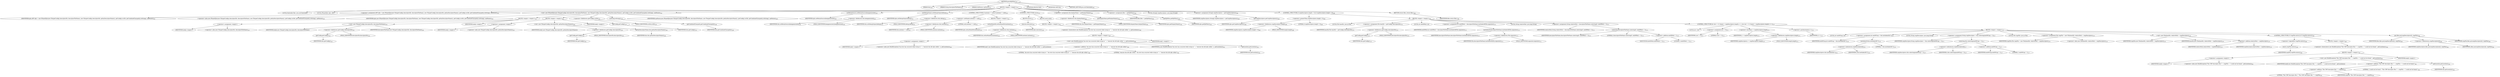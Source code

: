 digraph "parseEjbFiles" {  
"293" [label = <(METHOD,parseEjbFiles)<SUB>236</SUB>> ]
"28" [label = <(PARAM,this)<SUB>236</SUB>> ]
"294" [label = <(PARAM,String descriptorFileName)<SUB>236</SUB>> ]
"295" [label = <(PARAM,SAXParser saxParser)<SUB>237</SUB>> ]
"296" [label = <(BLOCK,&lt;empty&gt;,&lt;empty&gt;)<SUB>237</SUB>> ]
"297" [label = <(LOCAL,Hashtable files: java.util.Hashtable)> ]
"34" [label = <(LOCAL,IPlanetEjbc ejbc: ANY)> ]
"298" [label = <(&lt;operator&gt;.assignment,ANY ejbc = new IPlanetEjbc(new File(getConfig().descriptorDir, descriptorFileName), new File(getConfig().descriptorDir, getIasDescriptorName()), getConfig().srcDir, getCombinedClasspath().toString(), saxParser))<SUB>242</SUB>> ]
"299" [label = <(IDENTIFIER,ejbc,ANY ejbc = new IPlanetEjbc(new File(getConfig().descriptorDir, descriptorFileName), new File(getConfig().descriptorDir, getIasDescriptorName()), getConfig().srcDir, getCombinedClasspath().toString(), saxParser))<SUB>242</SUB>> ]
"300" [label = <(&lt;operator&gt;.alloc,new IPlanetEjbc(new File(getConfig().descriptorDir, descriptorFileName), new File(getConfig().descriptorDir, getIasDescriptorName()), getConfig().srcDir, getCombinedClasspath().toString(), saxParser))<SUB>242</SUB>> ]
"301" [label = <(&lt;init&gt;,new IPlanetEjbc(new File(getConfig().descriptorDir, descriptorFileName), new File(getConfig().descriptorDir, getIasDescriptorName()), getConfig().srcDir, getCombinedClasspath().toString(), saxParser))<SUB>242</SUB>> ]
"33" [label = <(IDENTIFIER,ejbc,new IPlanetEjbc(new File(getConfig().descriptorDir, descriptorFileName), new File(getConfig().descriptorDir, getIasDescriptorName()), getConfig().srcDir, getCombinedClasspath().toString(), saxParser))<SUB>242</SUB>> ]
"302" [label = <(BLOCK,&lt;empty&gt;,&lt;empty&gt;)<SUB>243</SUB>> ]
"303" [label = <(&lt;operator&gt;.assignment,&lt;empty&gt;)> ]
"304" [label = <(IDENTIFIER,$obj4,&lt;empty&gt;)> ]
"305" [label = <(&lt;operator&gt;.alloc,new File(getConfig().descriptorDir, descriptorFileName))<SUB>243</SUB>> ]
"306" [label = <(&lt;init&gt;,new File(getConfig().descriptorDir, descriptorFileName))<SUB>243</SUB>> ]
"307" [label = <(IDENTIFIER,$obj4,new File(getConfig().descriptorDir, descriptorFileName))> ]
"308" [label = <(&lt;operator&gt;.fieldAccess,getConfig().descriptorDir)<SUB>243</SUB>> ]
"309" [label = <(getConfig,getConfig())<SUB>243</SUB>> ]
"27" [label = <(IDENTIFIER,this,getConfig())<SUB>243</SUB>> ]
"310" [label = <(FIELD_IDENTIFIER,descriptorDir,descriptorDir)<SUB>243</SUB>> ]
"311" [label = <(IDENTIFIER,descriptorFileName,new File(getConfig().descriptorDir, descriptorFileName))<SUB>244</SUB>> ]
"312" [label = <(IDENTIFIER,$obj4,&lt;empty&gt;)> ]
"313" [label = <(BLOCK,&lt;empty&gt;,&lt;empty&gt;)<SUB>245</SUB>> ]
"314" [label = <(&lt;operator&gt;.assignment,&lt;empty&gt;)> ]
"315" [label = <(IDENTIFIER,$obj5,&lt;empty&gt;)> ]
"316" [label = <(&lt;operator&gt;.alloc,new File(getConfig().descriptorDir, getIasDescriptorName()))<SUB>245</SUB>> ]
"317" [label = <(&lt;init&gt;,new File(getConfig().descriptorDir, getIasDescriptorName()))<SUB>245</SUB>> ]
"318" [label = <(IDENTIFIER,$obj5,new File(getConfig().descriptorDir, getIasDescriptorName()))> ]
"319" [label = <(&lt;operator&gt;.fieldAccess,getConfig().descriptorDir)<SUB>245</SUB>> ]
"320" [label = <(getConfig,getConfig())<SUB>245</SUB>> ]
"29" [label = <(IDENTIFIER,this,getConfig())<SUB>245</SUB>> ]
"321" [label = <(FIELD_IDENTIFIER,descriptorDir,descriptorDir)<SUB>245</SUB>> ]
"322" [label = <(getIasDescriptorName,this.getIasDescriptorName())<SUB>246</SUB>> ]
"30" [label = <(IDENTIFIER,this,this.getIasDescriptorName())<SUB>246</SUB>> ]
"323" [label = <(IDENTIFIER,$obj5,&lt;empty&gt;)> ]
"324" [label = <(&lt;operator&gt;.fieldAccess,getConfig().srcDir)<SUB>247</SUB>> ]
"325" [label = <(getConfig,getConfig())<SUB>247</SUB>> ]
"31" [label = <(IDENTIFIER,this,getConfig())<SUB>247</SUB>> ]
"326" [label = <(FIELD_IDENTIFIER,srcDir,srcDir)<SUB>247</SUB>> ]
"327" [label = <(toString,toString())<SUB>248</SUB>> ]
"328" [label = <(getCombinedClasspath,getCombinedClasspath())<SUB>248</SUB>> ]
"32" [label = <(IDENTIFIER,this,getCombinedClasspath())<SUB>248</SUB>> ]
"329" [label = <(IDENTIFIER,saxParser,new IPlanetEjbc(new File(getConfig().descriptorDir, descriptorFileName), new File(getConfig().descriptorDir, getIasDescriptorName()), getConfig().srcDir, getCombinedClasspath().toString(), saxParser))<SUB>249</SUB>> ]
"330" [label = <(setRetainSource,setRetainSource(keepgenerated))<SUB>250</SUB>> ]
"331" [label = <(IDENTIFIER,ejbc,setRetainSource(keepgenerated))<SUB>250</SUB>> ]
"332" [label = <(&lt;operator&gt;.fieldAccess,this.keepgenerated)<SUB>250</SUB>> ]
"333" [label = <(IDENTIFIER,this,setRetainSource(keepgenerated))<SUB>250</SUB>> ]
"334" [label = <(FIELD_IDENTIFIER,keepgenerated,keepgenerated)<SUB>250</SUB>> ]
"335" [label = <(setDebugOutput,setDebugOutput(debug))<SUB>251</SUB>> ]
"336" [label = <(IDENTIFIER,ejbc,setDebugOutput(debug))<SUB>251</SUB>> ]
"337" [label = <(&lt;operator&gt;.fieldAccess,this.debug)<SUB>251</SUB>> ]
"338" [label = <(IDENTIFIER,this,setDebugOutput(debug))<SUB>251</SUB>> ]
"339" [label = <(FIELD_IDENTIFIER,debug,debug)<SUB>251</SUB>> ]
"340" [label = <(CONTROL_STRUCTURE,if (iashome != null),if (iashome != null))<SUB>252</SUB>> ]
"341" [label = <(&lt;operator&gt;.notEquals,iashome != null)<SUB>252</SUB>> ]
"342" [label = <(&lt;operator&gt;.fieldAccess,this.iashome)<SUB>252</SUB>> ]
"343" [label = <(IDENTIFIER,this,iashome != null)<SUB>252</SUB>> ]
"344" [label = <(FIELD_IDENTIFIER,iashome,iashome)<SUB>252</SUB>> ]
"345" [label = <(LITERAL,null,iashome != null)<SUB>252</SUB>> ]
"346" [label = <(BLOCK,&lt;empty&gt;,&lt;empty&gt;)<SUB>252</SUB>> ]
"347" [label = <(setIasHomeDir,setIasHomeDir(iashome))<SUB>253</SUB>> ]
"348" [label = <(IDENTIFIER,ejbc,setIasHomeDir(iashome))<SUB>253</SUB>> ]
"349" [label = <(&lt;operator&gt;.fieldAccess,this.iashome)<SUB>253</SUB>> ]
"350" [label = <(IDENTIFIER,this,setIasHomeDir(iashome))<SUB>253</SUB>> ]
"351" [label = <(FIELD_IDENTIFIER,iashome,iashome)<SUB>253</SUB>> ]
"352" [label = <(CONTROL_STRUCTURE,try,try)<SUB>257</SUB>> ]
"353" [label = <(BLOCK,try,try)<SUB>257</SUB>> ]
"354" [label = <(execute,execute())<SUB>258</SUB>> ]
"355" [label = <(IDENTIFIER,ejbc,execute())<SUB>258</SUB>> ]
"356" [label = <(BLOCK,catch,catch)> ]
"357" [label = <(BLOCK,&lt;empty&gt;,&lt;empty&gt;)<SUB>259</SUB>> ]
"358" [label = <(&lt;operator&gt;.throw,throw new BuildException(&quot;An error has occurred while trying to &quot; + &quot;execute the iAS ejbc utility&quot;, e, getLocation());)<SUB>260</SUB>> ]
"359" [label = <(BLOCK,&lt;empty&gt;,&lt;empty&gt;)<SUB>260</SUB>> ]
"360" [label = <(&lt;operator&gt;.assignment,&lt;empty&gt;)> ]
"361" [label = <(IDENTIFIER,$obj7,&lt;empty&gt;)> ]
"362" [label = <(&lt;operator&gt;.alloc,new BuildException(&quot;An error has occurred while trying to &quot; + &quot;execute the iAS ejbc utility&quot;, e, getLocation()))<SUB>260</SUB>> ]
"363" [label = <(&lt;init&gt;,new BuildException(&quot;An error has occurred while trying to &quot; + &quot;execute the iAS ejbc utility&quot;, e, getLocation()))<SUB>260</SUB>> ]
"364" [label = <(IDENTIFIER,$obj7,new BuildException(&quot;An error has occurred while trying to &quot; + &quot;execute the iAS ejbc utility&quot;, e, getLocation()))> ]
"365" [label = <(&lt;operator&gt;.addition,&quot;An error has occurred while trying to &quot; + &quot;execute the iAS ejbc utility&quot;)<SUB>260</SUB>> ]
"366" [label = <(LITERAL,&quot;An error has occurred while trying to &quot;,&quot;An error has occurred while trying to &quot; + &quot;execute the iAS ejbc utility&quot;)<SUB>260</SUB>> ]
"367" [label = <(LITERAL,&quot;execute the iAS ejbc utility&quot;,&quot;An error has occurred while trying to &quot; + &quot;execute the iAS ejbc utility&quot;)<SUB>261</SUB>> ]
"368" [label = <(IDENTIFIER,e,new BuildException(&quot;An error has occurred while trying to &quot; + &quot;execute the iAS ejbc utility&quot;, e, getLocation()))<SUB>261</SUB>> ]
"369" [label = <(getLocation,getLocation())<SUB>261</SUB>> ]
"35" [label = <(IDENTIFIER,this,getLocation())<SUB>261</SUB>> ]
"370" [label = <(IDENTIFIER,$obj7,&lt;empty&gt;)> ]
"371" [label = <(&lt;operator&gt;.assignment,this.displayName = getDisplayName())<SUB>264</SUB>> ]
"372" [label = <(&lt;operator&gt;.fieldAccess,this.displayName)<SUB>264</SUB>> ]
"373" [label = <(IDENTIFIER,this,this.displayName = getDisplayName())<SUB>264</SUB>> ]
"374" [label = <(FIELD_IDENTIFIER,displayName,displayName)<SUB>264</SUB>> ]
"375" [label = <(getDisplayName,getDisplayName())<SUB>264</SUB>> ]
"376" [label = <(IDENTIFIER,ejbc,getDisplayName())<SUB>264</SUB>> ]
"377" [label = <(&lt;operator&gt;.assignment,files = getEjbFiles())<SUB>265</SUB>> ]
"378" [label = <(IDENTIFIER,files,files = getEjbFiles())<SUB>265</SUB>> ]
"379" [label = <(getEjbFiles,getEjbFiles())<SUB>265</SUB>> ]
"380" [label = <(IDENTIFIER,ejbc,getEjbFiles())<SUB>265</SUB>> ]
"381" [label = <(LOCAL,String[] cmpDescriptors: java.lang.String[])> ]
"382" [label = <(&lt;operator&gt;.assignment,String[] cmpDescriptors = getCmpDescriptors())<SUB>268</SUB>> ]
"383" [label = <(IDENTIFIER,cmpDescriptors,String[] cmpDescriptors = getCmpDescriptors())<SUB>268</SUB>> ]
"384" [label = <(getCmpDescriptors,getCmpDescriptors())<SUB>268</SUB>> ]
"385" [label = <(IDENTIFIER,ejbc,getCmpDescriptors())<SUB>268</SUB>> ]
"386" [label = <(CONTROL_STRUCTURE,if (cmpDescriptors.length &gt; 0),if (cmpDescriptors.length &gt; 0))<SUB>269</SUB>> ]
"387" [label = <(&lt;operator&gt;.greaterThan,cmpDescriptors.length &gt; 0)<SUB>269</SUB>> ]
"388" [label = <(&lt;operator&gt;.fieldAccess,cmpDescriptors.length)<SUB>269</SUB>> ]
"389" [label = <(IDENTIFIER,cmpDescriptors,cmpDescriptors.length &gt; 0)<SUB>269</SUB>> ]
"390" [label = <(FIELD_IDENTIFIER,length,length)<SUB>269</SUB>> ]
"391" [label = <(LITERAL,0,cmpDescriptors.length &gt; 0)<SUB>269</SUB>> ]
"392" [label = <(BLOCK,&lt;empty&gt;,&lt;empty&gt;)<SUB>269</SUB>> ]
"393" [label = <(LOCAL,File baseDir: java.io.File)> ]
"394" [label = <(&lt;operator&gt;.assignment,File baseDir = getConfig().descriptorDir)<SUB>270</SUB>> ]
"395" [label = <(IDENTIFIER,baseDir,File baseDir = getConfig().descriptorDir)<SUB>270</SUB>> ]
"396" [label = <(&lt;operator&gt;.fieldAccess,getConfig().descriptorDir)<SUB>270</SUB>> ]
"397" [label = <(getConfig,getConfig())<SUB>270</SUB>> ]
"36" [label = <(IDENTIFIER,this,getConfig())<SUB>270</SUB>> ]
"398" [label = <(FIELD_IDENTIFIER,descriptorDir,descriptorDir)<SUB>270</SUB>> ]
"399" [label = <(LOCAL,int endOfPath: int)> ]
"400" [label = <(&lt;operator&gt;.assignment,int endOfPath = descriptorFileName.lastIndexOf(File.separator))<SUB>272</SUB>> ]
"401" [label = <(IDENTIFIER,endOfPath,int endOfPath = descriptorFileName.lastIndexOf(File.separator))<SUB>272</SUB>> ]
"402" [label = <(lastIndexOf,descriptorFileName.lastIndexOf(File.separator))<SUB>272</SUB>> ]
"403" [label = <(IDENTIFIER,descriptorFileName,descriptorFileName.lastIndexOf(File.separator))<SUB>272</SUB>> ]
"404" [label = <(&lt;operator&gt;.fieldAccess,File.separator)<SUB>272</SUB>> ]
"405" [label = <(IDENTIFIER,File,descriptorFileName.lastIndexOf(File.separator))<SUB>272</SUB>> ]
"406" [label = <(FIELD_IDENTIFIER,separator,separator)<SUB>272</SUB>> ]
"407" [label = <(LOCAL,String relativePath: java.lang.String)> ]
"408" [label = <(&lt;operator&gt;.assignment,String relativePath = descriptorFileName.substring(0, endOfPath + 1))<SUB>273</SUB>> ]
"409" [label = <(IDENTIFIER,relativePath,String relativePath = descriptorFileName.substring(0, endOfPath + 1))<SUB>273</SUB>> ]
"410" [label = <(substring,descriptorFileName.substring(0, endOfPath + 1))<SUB>273</SUB>> ]
"411" [label = <(IDENTIFIER,descriptorFileName,descriptorFileName.substring(0, endOfPath + 1))<SUB>273</SUB>> ]
"412" [label = <(LITERAL,0,descriptorFileName.substring(0, endOfPath + 1))<SUB>273</SUB>> ]
"413" [label = <(&lt;operator&gt;.addition,endOfPath + 1)<SUB>273</SUB>> ]
"414" [label = <(IDENTIFIER,endOfPath,endOfPath + 1)<SUB>273</SUB>> ]
"415" [label = <(LITERAL,1,endOfPath + 1)<SUB>273</SUB>> ]
"416" [label = <(CONTROL_STRUCTURE,for (int i = 0; Some(i &lt; cmpDescriptors.length); i++),for (int i = 0; Some(i &lt; cmpDescriptors.length); i++))<SUB>275</SUB>> ]
"417" [label = <(LOCAL,int i: int)> ]
"418" [label = <(&lt;operator&gt;.assignment,int i = 0)<SUB>275</SUB>> ]
"419" [label = <(IDENTIFIER,i,int i = 0)<SUB>275</SUB>> ]
"420" [label = <(LITERAL,0,int i = 0)<SUB>275</SUB>> ]
"421" [label = <(&lt;operator&gt;.lessThan,i &lt; cmpDescriptors.length)<SUB>275</SUB>> ]
"422" [label = <(IDENTIFIER,i,i &lt; cmpDescriptors.length)<SUB>275</SUB>> ]
"423" [label = <(&lt;operator&gt;.fieldAccess,cmpDescriptors.length)<SUB>275</SUB>> ]
"424" [label = <(IDENTIFIER,cmpDescriptors,i &lt; cmpDescriptors.length)<SUB>275</SUB>> ]
"425" [label = <(FIELD_IDENTIFIER,length,length)<SUB>275</SUB>> ]
"426" [label = <(&lt;operator&gt;.postIncrement,i++)<SUB>275</SUB>> ]
"427" [label = <(IDENTIFIER,i,i++)<SUB>275</SUB>> ]
"428" [label = <(BLOCK,&lt;empty&gt;,&lt;empty&gt;)<SUB>275</SUB>> ]
"429" [label = <(LOCAL,int endOfCmp: int)> ]
"430" [label = <(&lt;operator&gt;.assignment,int endOfCmp = this.lastIndexOf('/'))<SUB>276</SUB>> ]
"431" [label = <(IDENTIFIER,endOfCmp,int endOfCmp = this.lastIndexOf('/'))<SUB>276</SUB>> ]
"432" [label = <(lastIndexOf,this.lastIndexOf('/'))<SUB>276</SUB>> ]
"433" [label = <(&lt;operator&gt;.indexAccess,cmpDescriptors[i])<SUB>276</SUB>> ]
"434" [label = <(IDENTIFIER,cmpDescriptors,this.lastIndexOf('/'))<SUB>276</SUB>> ]
"435" [label = <(IDENTIFIER,i,this.lastIndexOf('/'))<SUB>276</SUB>> ]
"436" [label = <(LITERAL,'/',this.lastIndexOf('/'))<SUB>276</SUB>> ]
"437" [label = <(LOCAL,String cmpDescriptor: java.lang.String)> ]
"438" [label = <(&lt;operator&gt;.assignment,String cmpDescriptor = this.substring(endOfCmp + 1))<SUB>277</SUB>> ]
"439" [label = <(IDENTIFIER,cmpDescriptor,String cmpDescriptor = this.substring(endOfCmp + 1))<SUB>277</SUB>> ]
"440" [label = <(substring,this.substring(endOfCmp + 1))<SUB>277</SUB>> ]
"441" [label = <(&lt;operator&gt;.indexAccess,cmpDescriptors[i])<SUB>277</SUB>> ]
"442" [label = <(IDENTIFIER,cmpDescriptors,this.substring(endOfCmp + 1))<SUB>277</SUB>> ]
"443" [label = <(IDENTIFIER,i,this.substring(endOfCmp + 1))<SUB>277</SUB>> ]
"444" [label = <(&lt;operator&gt;.addition,endOfCmp + 1)<SUB>277</SUB>> ]
"445" [label = <(IDENTIFIER,endOfCmp,endOfCmp + 1)<SUB>277</SUB>> ]
"446" [label = <(LITERAL,1,endOfCmp + 1)<SUB>277</SUB>> ]
"38" [label = <(LOCAL,File cmpFile: java.io.File)> ]
"447" [label = <(&lt;operator&gt;.assignment,File cmpFile = new File(baseDir, relativePath + cmpDescriptor))<SUB>279</SUB>> ]
"448" [label = <(IDENTIFIER,cmpFile,File cmpFile = new File(baseDir, relativePath + cmpDescriptor))<SUB>279</SUB>> ]
"449" [label = <(&lt;operator&gt;.alloc,new File(baseDir, relativePath + cmpDescriptor))<SUB>279</SUB>> ]
"450" [label = <(&lt;init&gt;,new File(baseDir, relativePath + cmpDescriptor))<SUB>279</SUB>> ]
"37" [label = <(IDENTIFIER,cmpFile,new File(baseDir, relativePath + cmpDescriptor))<SUB>279</SUB>> ]
"451" [label = <(IDENTIFIER,baseDir,new File(baseDir, relativePath + cmpDescriptor))<SUB>279</SUB>> ]
"452" [label = <(&lt;operator&gt;.addition,relativePath + cmpDescriptor)<SUB>279</SUB>> ]
"453" [label = <(IDENTIFIER,relativePath,relativePath + cmpDescriptor)<SUB>279</SUB>> ]
"454" [label = <(IDENTIFIER,cmpDescriptor,relativePath + cmpDescriptor)<SUB>279</SUB>> ]
"455" [label = <(CONTROL_STRUCTURE,if (!cmpFile.exists()),if (!cmpFile.exists()))<SUB>280</SUB>> ]
"456" [label = <(&lt;operator&gt;.logicalNot,!cmpFile.exists())<SUB>280</SUB>> ]
"457" [label = <(exists,cmpFile.exists())<SUB>280</SUB>> ]
"458" [label = <(IDENTIFIER,cmpFile,cmpFile.exists())<SUB>280</SUB>> ]
"459" [label = <(BLOCK,&lt;empty&gt;,&lt;empty&gt;)<SUB>280</SUB>> ]
"460" [label = <(&lt;operator&gt;.throw,throw new BuildException(&quot;The CMP descriptor file (&quot; + cmpFile + &quot;) could not be found.&quot;, getLocation());)<SUB>281</SUB>> ]
"461" [label = <(BLOCK,&lt;empty&gt;,&lt;empty&gt;)<SUB>281</SUB>> ]
"462" [label = <(&lt;operator&gt;.assignment,&lt;empty&gt;)> ]
"463" [label = <(IDENTIFIER,$obj9,&lt;empty&gt;)> ]
"464" [label = <(&lt;operator&gt;.alloc,new BuildException(&quot;The CMP descriptor file (&quot; + cmpFile + &quot;) could not be found.&quot;, getLocation()))<SUB>281</SUB>> ]
"465" [label = <(&lt;init&gt;,new BuildException(&quot;The CMP descriptor file (&quot; + cmpFile + &quot;) could not be found.&quot;, getLocation()))<SUB>281</SUB>> ]
"466" [label = <(IDENTIFIER,$obj9,new BuildException(&quot;The CMP descriptor file (&quot; + cmpFile + &quot;) could not be found.&quot;, getLocation()))> ]
"467" [label = <(&lt;operator&gt;.addition,&quot;The CMP descriptor file (&quot; + cmpFile + &quot;) could not be found.&quot;)<SUB>281</SUB>> ]
"468" [label = <(&lt;operator&gt;.addition,&quot;The CMP descriptor file (&quot; + cmpFile)<SUB>281</SUB>> ]
"469" [label = <(LITERAL,&quot;The CMP descriptor file (&quot;,&quot;The CMP descriptor file (&quot; + cmpFile)<SUB>281</SUB>> ]
"470" [label = <(IDENTIFIER,cmpFile,&quot;The CMP descriptor file (&quot; + cmpFile)<SUB>282</SUB>> ]
"471" [label = <(LITERAL,&quot;) could not be found.&quot;,&quot;The CMP descriptor file (&quot; + cmpFile + &quot;) could not be found.&quot;)<SUB>282</SUB>> ]
"472" [label = <(getLocation,getLocation())<SUB>282</SUB>> ]
"39" [label = <(IDENTIFIER,this,getLocation())<SUB>282</SUB>> ]
"473" [label = <(IDENTIFIER,$obj9,&lt;empty&gt;)> ]
"474" [label = <(put,files.put(cmpDescriptors[i], cmpFile))<SUB>284</SUB>> ]
"475" [label = <(IDENTIFIER,files,files.put(cmpDescriptors[i], cmpFile))<SUB>284</SUB>> ]
"476" [label = <(&lt;operator&gt;.indexAccess,cmpDescriptors[i])<SUB>284</SUB>> ]
"477" [label = <(IDENTIFIER,cmpDescriptors,files.put(cmpDescriptors[i], cmpFile))<SUB>284</SUB>> ]
"478" [label = <(IDENTIFIER,i,files.put(cmpDescriptors[i], cmpFile))<SUB>284</SUB>> ]
"479" [label = <(IDENTIFIER,cmpFile,files.put(cmpDescriptors[i], cmpFile))<SUB>284</SUB>> ]
"480" [label = <(RETURN,return files;,return files;)<SUB>288</SUB>> ]
"481" [label = <(IDENTIFIER,files,return files;)<SUB>288</SUB>> ]
"482" [label = <(MODIFIER,PROTECTED)> ]
"483" [label = <(MODIFIER,VIRTUAL)> ]
"484" [label = <(METHOD_RETURN,java.util.Hashtable)<SUB>236</SUB>> ]
  "293" -> "28" 
  "293" -> "294" 
  "293" -> "295" 
  "293" -> "296" 
  "293" -> "482" 
  "293" -> "483" 
  "293" -> "484" 
  "296" -> "297" 
  "296" -> "34" 
  "296" -> "298" 
  "296" -> "301" 
  "296" -> "330" 
  "296" -> "335" 
  "296" -> "340" 
  "296" -> "352" 
  "296" -> "371" 
  "296" -> "377" 
  "296" -> "381" 
  "296" -> "382" 
  "296" -> "386" 
  "296" -> "480" 
  "298" -> "299" 
  "298" -> "300" 
  "301" -> "33" 
  "301" -> "302" 
  "301" -> "313" 
  "301" -> "324" 
  "301" -> "327" 
  "301" -> "329" 
  "302" -> "303" 
  "302" -> "306" 
  "302" -> "312" 
  "303" -> "304" 
  "303" -> "305" 
  "306" -> "307" 
  "306" -> "308" 
  "306" -> "311" 
  "308" -> "309" 
  "308" -> "310" 
  "309" -> "27" 
  "313" -> "314" 
  "313" -> "317" 
  "313" -> "323" 
  "314" -> "315" 
  "314" -> "316" 
  "317" -> "318" 
  "317" -> "319" 
  "317" -> "322" 
  "319" -> "320" 
  "319" -> "321" 
  "320" -> "29" 
  "322" -> "30" 
  "324" -> "325" 
  "324" -> "326" 
  "325" -> "31" 
  "327" -> "328" 
  "328" -> "32" 
  "330" -> "331" 
  "330" -> "332" 
  "332" -> "333" 
  "332" -> "334" 
  "335" -> "336" 
  "335" -> "337" 
  "337" -> "338" 
  "337" -> "339" 
  "340" -> "341" 
  "340" -> "346" 
  "341" -> "342" 
  "341" -> "345" 
  "342" -> "343" 
  "342" -> "344" 
  "346" -> "347" 
  "347" -> "348" 
  "347" -> "349" 
  "349" -> "350" 
  "349" -> "351" 
  "352" -> "353" 
  "352" -> "356" 
  "353" -> "354" 
  "354" -> "355" 
  "356" -> "357" 
  "357" -> "358" 
  "358" -> "359" 
  "359" -> "360" 
  "359" -> "363" 
  "359" -> "370" 
  "360" -> "361" 
  "360" -> "362" 
  "363" -> "364" 
  "363" -> "365" 
  "363" -> "368" 
  "363" -> "369" 
  "365" -> "366" 
  "365" -> "367" 
  "369" -> "35" 
  "371" -> "372" 
  "371" -> "375" 
  "372" -> "373" 
  "372" -> "374" 
  "375" -> "376" 
  "377" -> "378" 
  "377" -> "379" 
  "379" -> "380" 
  "382" -> "383" 
  "382" -> "384" 
  "384" -> "385" 
  "386" -> "387" 
  "386" -> "392" 
  "387" -> "388" 
  "387" -> "391" 
  "388" -> "389" 
  "388" -> "390" 
  "392" -> "393" 
  "392" -> "394" 
  "392" -> "399" 
  "392" -> "400" 
  "392" -> "407" 
  "392" -> "408" 
  "392" -> "416" 
  "394" -> "395" 
  "394" -> "396" 
  "396" -> "397" 
  "396" -> "398" 
  "397" -> "36" 
  "400" -> "401" 
  "400" -> "402" 
  "402" -> "403" 
  "402" -> "404" 
  "404" -> "405" 
  "404" -> "406" 
  "408" -> "409" 
  "408" -> "410" 
  "410" -> "411" 
  "410" -> "412" 
  "410" -> "413" 
  "413" -> "414" 
  "413" -> "415" 
  "416" -> "417" 
  "416" -> "418" 
  "416" -> "421" 
  "416" -> "426" 
  "416" -> "428" 
  "418" -> "419" 
  "418" -> "420" 
  "421" -> "422" 
  "421" -> "423" 
  "423" -> "424" 
  "423" -> "425" 
  "426" -> "427" 
  "428" -> "429" 
  "428" -> "430" 
  "428" -> "437" 
  "428" -> "438" 
  "428" -> "38" 
  "428" -> "447" 
  "428" -> "450" 
  "428" -> "455" 
  "428" -> "474" 
  "430" -> "431" 
  "430" -> "432" 
  "432" -> "433" 
  "432" -> "436" 
  "433" -> "434" 
  "433" -> "435" 
  "438" -> "439" 
  "438" -> "440" 
  "440" -> "441" 
  "440" -> "444" 
  "441" -> "442" 
  "441" -> "443" 
  "444" -> "445" 
  "444" -> "446" 
  "447" -> "448" 
  "447" -> "449" 
  "450" -> "37" 
  "450" -> "451" 
  "450" -> "452" 
  "452" -> "453" 
  "452" -> "454" 
  "455" -> "456" 
  "455" -> "459" 
  "456" -> "457" 
  "457" -> "458" 
  "459" -> "460" 
  "460" -> "461" 
  "461" -> "462" 
  "461" -> "465" 
  "461" -> "473" 
  "462" -> "463" 
  "462" -> "464" 
  "465" -> "466" 
  "465" -> "467" 
  "465" -> "472" 
  "467" -> "468" 
  "467" -> "471" 
  "468" -> "469" 
  "468" -> "470" 
  "472" -> "39" 
  "474" -> "475" 
  "474" -> "476" 
  "474" -> "479" 
  "476" -> "477" 
  "476" -> "478" 
  "480" -> "481" 
}
